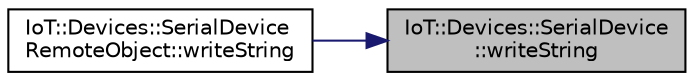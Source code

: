 digraph "IoT::Devices::SerialDevice::writeString"
{
 // LATEX_PDF_SIZE
  edge [fontname="Helvetica",fontsize="10",labelfontname="Helvetica",labelfontsize="10"];
  node [fontname="Helvetica",fontsize="10",shape=record];
  rankdir="RL";
  Node1 [label="IoT::Devices::SerialDevice\l::writeString",height=0.2,width=0.4,color="black", fillcolor="grey75", style="filled", fontcolor="black",tooltip="Returns the RTS status."];
  Node1 -> Node2 [dir="back",color="midnightblue",fontsize="10",style="solid"];
  Node2 [label="IoT::Devices::SerialDevice\lRemoteObject::writeString",height=0.2,width=0.4,color="black", fillcolor="white", style="filled",URL="$classIoT_1_1Devices_1_1SerialDeviceRemoteObject.html#aad23b1e26228349eb1d5e58a25773cbe",tooltip="Writes the given byte to the port."];
}
